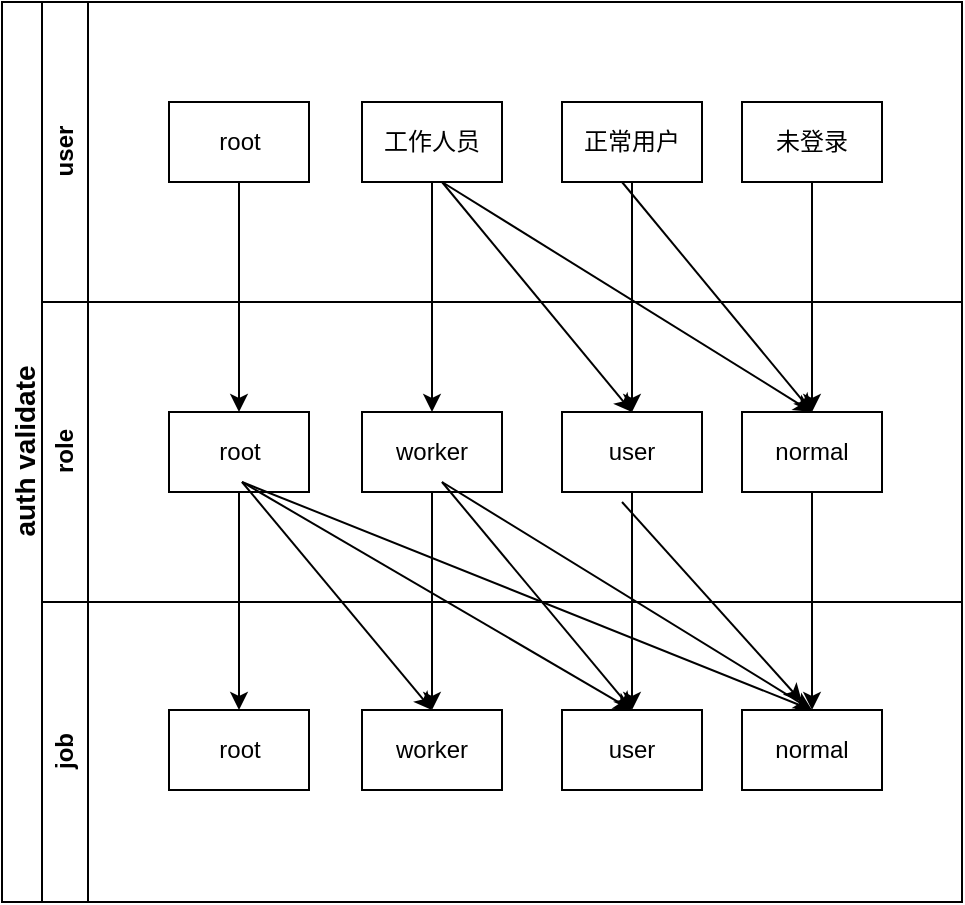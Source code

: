 <mxfile version="21.1.8" type="device">
  <diagram name="第 1 页" id="fSsQRL4oBBjEpgvxy8JF">
    <mxGraphModel dx="956" dy="612" grid="1" gridSize="10" guides="1" tooltips="1" connect="1" arrows="1" fold="1" page="1" pageScale="1" pageWidth="827" pageHeight="1169" math="0" shadow="0">
      <root>
        <mxCell id="0" />
        <mxCell id="1" parent="0" />
        <mxCell id="MS1P7C4mQgx738OYxHVK-1" value="&lt;font style=&quot;font-size: 14px;&quot;&gt;auth validate&lt;/font&gt;" style="swimlane;horizontal=0;whiteSpace=wrap;html=1;" parent="1" vertex="1">
          <mxGeometry x="260" width="480" height="450" as="geometry">
            <mxRectangle x="120" y="60" width="40" height="150" as="alternateBounds" />
          </mxGeometry>
        </mxCell>
        <mxCell id="pJf8H3_nmNw4nz4gtkSO-3" value="user" style="swimlane;horizontal=0;whiteSpace=wrap;html=1;" parent="MS1P7C4mQgx738OYxHVK-1" vertex="1">
          <mxGeometry x="20" width="460" height="150" as="geometry" />
        </mxCell>
        <mxCell id="pJf8H3_nmNw4nz4gtkSO-7" value="root" style="whiteSpace=wrap;html=1;" parent="pJf8H3_nmNw4nz4gtkSO-3" vertex="1">
          <mxGeometry x="63.5" y="50" width="70" height="40" as="geometry" />
        </mxCell>
        <mxCell id="pJf8H3_nmNw4nz4gtkSO-9" value="未登录" style="whiteSpace=wrap;html=1;" parent="pJf8H3_nmNw4nz4gtkSO-3" vertex="1">
          <mxGeometry x="350" y="50" width="70" height="40" as="geometry" />
        </mxCell>
        <mxCell id="pJf8H3_nmNw4nz4gtkSO-17" value="工作人员" style="whiteSpace=wrap;html=1;" parent="pJf8H3_nmNw4nz4gtkSO-3" vertex="1">
          <mxGeometry x="160" y="50" width="70" height="40" as="geometry" />
        </mxCell>
        <mxCell id="pJf8H3_nmNw4nz4gtkSO-18" value="正常用户" style="whiteSpace=wrap;html=1;" parent="pJf8H3_nmNw4nz4gtkSO-3" vertex="1">
          <mxGeometry x="260" y="50" width="70" height="40" as="geometry" />
        </mxCell>
        <mxCell id="pJf8H3_nmNw4nz4gtkSO-22" value="" style="endArrow=classic;html=1;rounded=0;entryX=0.5;entryY=0;entryDx=0;entryDy=0;" parent="pJf8H3_nmNw4nz4gtkSO-3" target="pJf8H3_nmNw4nz4gtkSO-15" edge="1">
          <mxGeometry width="50" height="50" relative="1" as="geometry">
            <mxPoint x="200" y="90" as="sourcePoint" />
            <mxPoint x="250" y="40" as="targetPoint" />
          </mxGeometry>
        </mxCell>
        <mxCell id="pJf8H3_nmNw4nz4gtkSO-23" value="" style="endArrow=classic;html=1;rounded=0;entryX=0.5;entryY=0;entryDx=0;entryDy=0;" parent="pJf8H3_nmNw4nz4gtkSO-3" target="pJf8H3_nmNw4nz4gtkSO-13" edge="1">
          <mxGeometry width="50" height="50" relative="1" as="geometry">
            <mxPoint x="200" y="90" as="sourcePoint" />
            <mxPoint x="250" y="40" as="targetPoint" />
          </mxGeometry>
        </mxCell>
        <mxCell id="pJf8H3_nmNw4nz4gtkSO-26" value="" style="endArrow=classic;html=1;rounded=0;entryX=0.5;entryY=0;entryDx=0;entryDy=0;" parent="pJf8H3_nmNw4nz4gtkSO-3" target="pJf8H3_nmNw4nz4gtkSO-13" edge="1">
          <mxGeometry width="50" height="50" relative="1" as="geometry">
            <mxPoint x="290" y="90" as="sourcePoint" />
            <mxPoint x="340" y="40" as="targetPoint" />
          </mxGeometry>
        </mxCell>
        <mxCell id="pJf8H3_nmNw4nz4gtkSO-4" value="role" style="swimlane;horizontal=0;whiteSpace=wrap;html=1;" parent="MS1P7C4mQgx738OYxHVK-1" vertex="1">
          <mxGeometry x="20" y="150" width="460" height="150" as="geometry" />
        </mxCell>
        <mxCell id="pJf8H3_nmNw4nz4gtkSO-12" value="root" style="whiteSpace=wrap;html=1;" parent="pJf8H3_nmNw4nz4gtkSO-4" vertex="1">
          <mxGeometry x="63.5" y="55" width="70" height="40" as="geometry" />
        </mxCell>
        <mxCell id="pJf8H3_nmNw4nz4gtkSO-13" value="normal" style="whiteSpace=wrap;html=1;" parent="pJf8H3_nmNw4nz4gtkSO-4" vertex="1">
          <mxGeometry x="350" y="55" width="70" height="40" as="geometry" />
        </mxCell>
        <mxCell id="pJf8H3_nmNw4nz4gtkSO-14" value="worker" style="whiteSpace=wrap;html=1;" parent="pJf8H3_nmNw4nz4gtkSO-4" vertex="1">
          <mxGeometry x="160" y="55" width="70" height="40" as="geometry" />
        </mxCell>
        <mxCell id="pJf8H3_nmNw4nz4gtkSO-15" value="user" style="whiteSpace=wrap;html=1;" parent="pJf8H3_nmNw4nz4gtkSO-4" vertex="1">
          <mxGeometry x="260" y="55" width="70" height="40" as="geometry" />
        </mxCell>
        <mxCell id="kfU5m9K2P2rt0OCSsvBo-12" value="" style="endArrow=classic;html=1;rounded=0;entryX=0.5;entryY=0;entryDx=0;entryDy=0;" edge="1" parent="pJf8H3_nmNw4nz4gtkSO-4" target="kfU5m9K2P2rt0OCSsvBo-9">
          <mxGeometry width="50" height="50" relative="1" as="geometry">
            <mxPoint x="100" y="90" as="sourcePoint" />
            <mxPoint x="150" y="40" as="targetPoint" />
          </mxGeometry>
        </mxCell>
        <mxCell id="kfU5m9K2P2rt0OCSsvBo-14" value="" style="endArrow=classic;html=1;rounded=0;entryX=0.5;entryY=0;entryDx=0;entryDy=0;" edge="1" parent="pJf8H3_nmNw4nz4gtkSO-4" target="kfU5m9K2P2rt0OCSsvBo-10">
          <mxGeometry width="50" height="50" relative="1" as="geometry">
            <mxPoint x="100" y="90" as="sourcePoint" />
            <mxPoint x="150" y="40" as="targetPoint" />
          </mxGeometry>
        </mxCell>
        <mxCell id="kfU5m9K2P2rt0OCSsvBo-15" value="" style="endArrow=classic;html=1;rounded=0;entryX=0.5;entryY=0;entryDx=0;entryDy=0;" edge="1" parent="pJf8H3_nmNw4nz4gtkSO-4" target="kfU5m9K2P2rt0OCSsvBo-8">
          <mxGeometry width="50" height="50" relative="1" as="geometry">
            <mxPoint x="100" y="90" as="sourcePoint" />
            <mxPoint x="150" y="40" as="targetPoint" />
          </mxGeometry>
        </mxCell>
        <mxCell id="kfU5m9K2P2rt0OCSsvBo-17" value="" style="endArrow=classic;html=1;rounded=0;entryX=0.5;entryY=0;entryDx=0;entryDy=0;" edge="1" parent="pJf8H3_nmNw4nz4gtkSO-4" target="kfU5m9K2P2rt0OCSsvBo-10">
          <mxGeometry width="50" height="50" relative="1" as="geometry">
            <mxPoint x="200" y="90" as="sourcePoint" />
            <mxPoint x="250" y="40" as="targetPoint" />
          </mxGeometry>
        </mxCell>
        <mxCell id="kfU5m9K2P2rt0OCSsvBo-18" value="" style="endArrow=classic;html=1;rounded=0;entryX=0.5;entryY=0;entryDx=0;entryDy=0;" edge="1" parent="pJf8H3_nmNw4nz4gtkSO-4" target="kfU5m9K2P2rt0OCSsvBo-8">
          <mxGeometry width="50" height="50" relative="1" as="geometry">
            <mxPoint x="200" y="90" as="sourcePoint" />
            <mxPoint x="250" y="40" as="targetPoint" />
          </mxGeometry>
        </mxCell>
        <mxCell id="pJf8H3_nmNw4nz4gtkSO-5" value="job" style="swimlane;horizontal=0;whiteSpace=wrap;html=1;" parent="MS1P7C4mQgx738OYxHVK-1" vertex="1">
          <mxGeometry x="20" y="300" width="460" height="150" as="geometry" />
        </mxCell>
        <mxCell id="pJf8H3_nmNw4nz4gtkSO-19" style="edgeStyle=orthogonalEdgeStyle;rounded=0;orthogonalLoop=1;jettySize=auto;html=1;exitX=0.5;exitY=1;exitDx=0;exitDy=0;entryX=0.5;entryY=0;entryDx=0;entryDy=0;" parent="MS1P7C4mQgx738OYxHVK-1" source="pJf8H3_nmNw4nz4gtkSO-7" target="pJf8H3_nmNw4nz4gtkSO-12" edge="1">
          <mxGeometry relative="1" as="geometry" />
        </mxCell>
        <mxCell id="pJf8H3_nmNw4nz4gtkSO-20" style="edgeStyle=orthogonalEdgeStyle;rounded=0;orthogonalLoop=1;jettySize=auto;html=1;exitX=0.5;exitY=1;exitDx=0;exitDy=0;entryX=0.5;entryY=0;entryDx=0;entryDy=0;" parent="MS1P7C4mQgx738OYxHVK-1" source="pJf8H3_nmNw4nz4gtkSO-17" target="pJf8H3_nmNw4nz4gtkSO-14" edge="1">
          <mxGeometry relative="1" as="geometry" />
        </mxCell>
        <mxCell id="pJf8H3_nmNw4nz4gtkSO-24" value="" style="edgeStyle=orthogonalEdgeStyle;rounded=0;orthogonalLoop=1;jettySize=auto;html=1;" parent="MS1P7C4mQgx738OYxHVK-1" source="pJf8H3_nmNw4nz4gtkSO-18" target="pJf8H3_nmNw4nz4gtkSO-15" edge="1">
          <mxGeometry relative="1" as="geometry" />
        </mxCell>
        <mxCell id="pJf8H3_nmNw4nz4gtkSO-25" value="" style="edgeStyle=orthogonalEdgeStyle;rounded=0;orthogonalLoop=1;jettySize=auto;html=1;" parent="MS1P7C4mQgx738OYxHVK-1" source="pJf8H3_nmNw4nz4gtkSO-9" target="pJf8H3_nmNw4nz4gtkSO-13" edge="1">
          <mxGeometry relative="1" as="geometry" />
        </mxCell>
        <mxCell id="kfU5m9K2P2rt0OCSsvBo-20" value="" style="endArrow=classic;html=1;rounded=0;" edge="1" parent="MS1P7C4mQgx738OYxHVK-1">
          <mxGeometry width="50" height="50" relative="1" as="geometry">
            <mxPoint x="310" y="250" as="sourcePoint" />
            <mxPoint x="400" y="350" as="targetPoint" />
          </mxGeometry>
        </mxCell>
        <mxCell id="kfU5m9K2P2rt0OCSsvBo-7" value="root" style="whiteSpace=wrap;html=1;" vertex="1" parent="1">
          <mxGeometry x="343.5" y="354" width="70" height="40" as="geometry" />
        </mxCell>
        <mxCell id="kfU5m9K2P2rt0OCSsvBo-8" value="normal" style="whiteSpace=wrap;html=1;" vertex="1" parent="1">
          <mxGeometry x="630" y="354" width="70" height="40" as="geometry" />
        </mxCell>
        <mxCell id="kfU5m9K2P2rt0OCSsvBo-9" value="worker" style="whiteSpace=wrap;html=1;" vertex="1" parent="1">
          <mxGeometry x="440" y="354" width="70" height="40" as="geometry" />
        </mxCell>
        <mxCell id="kfU5m9K2P2rt0OCSsvBo-10" value="user" style="whiteSpace=wrap;html=1;" vertex="1" parent="1">
          <mxGeometry x="540" y="354" width="70" height="40" as="geometry" />
        </mxCell>
        <mxCell id="kfU5m9K2P2rt0OCSsvBo-11" value="" style="edgeStyle=orthogonalEdgeStyle;rounded=0;orthogonalLoop=1;jettySize=auto;html=1;" edge="1" parent="1" source="pJf8H3_nmNw4nz4gtkSO-12" target="kfU5m9K2P2rt0OCSsvBo-7">
          <mxGeometry relative="1" as="geometry" />
        </mxCell>
        <mxCell id="kfU5m9K2P2rt0OCSsvBo-16" value="" style="edgeStyle=orthogonalEdgeStyle;rounded=0;orthogonalLoop=1;jettySize=auto;html=1;" edge="1" parent="1" source="pJf8H3_nmNw4nz4gtkSO-14" target="kfU5m9K2P2rt0OCSsvBo-9">
          <mxGeometry relative="1" as="geometry" />
        </mxCell>
        <mxCell id="kfU5m9K2P2rt0OCSsvBo-19" value="" style="edgeStyle=orthogonalEdgeStyle;rounded=0;orthogonalLoop=1;jettySize=auto;html=1;" edge="1" parent="1" source="pJf8H3_nmNw4nz4gtkSO-15" target="kfU5m9K2P2rt0OCSsvBo-10">
          <mxGeometry relative="1" as="geometry" />
        </mxCell>
        <mxCell id="kfU5m9K2P2rt0OCSsvBo-21" value="" style="edgeStyle=orthogonalEdgeStyle;rounded=0;orthogonalLoop=1;jettySize=auto;html=1;" edge="1" parent="1" source="pJf8H3_nmNw4nz4gtkSO-13" target="kfU5m9K2P2rt0OCSsvBo-8">
          <mxGeometry relative="1" as="geometry" />
        </mxCell>
      </root>
    </mxGraphModel>
  </diagram>
</mxfile>
